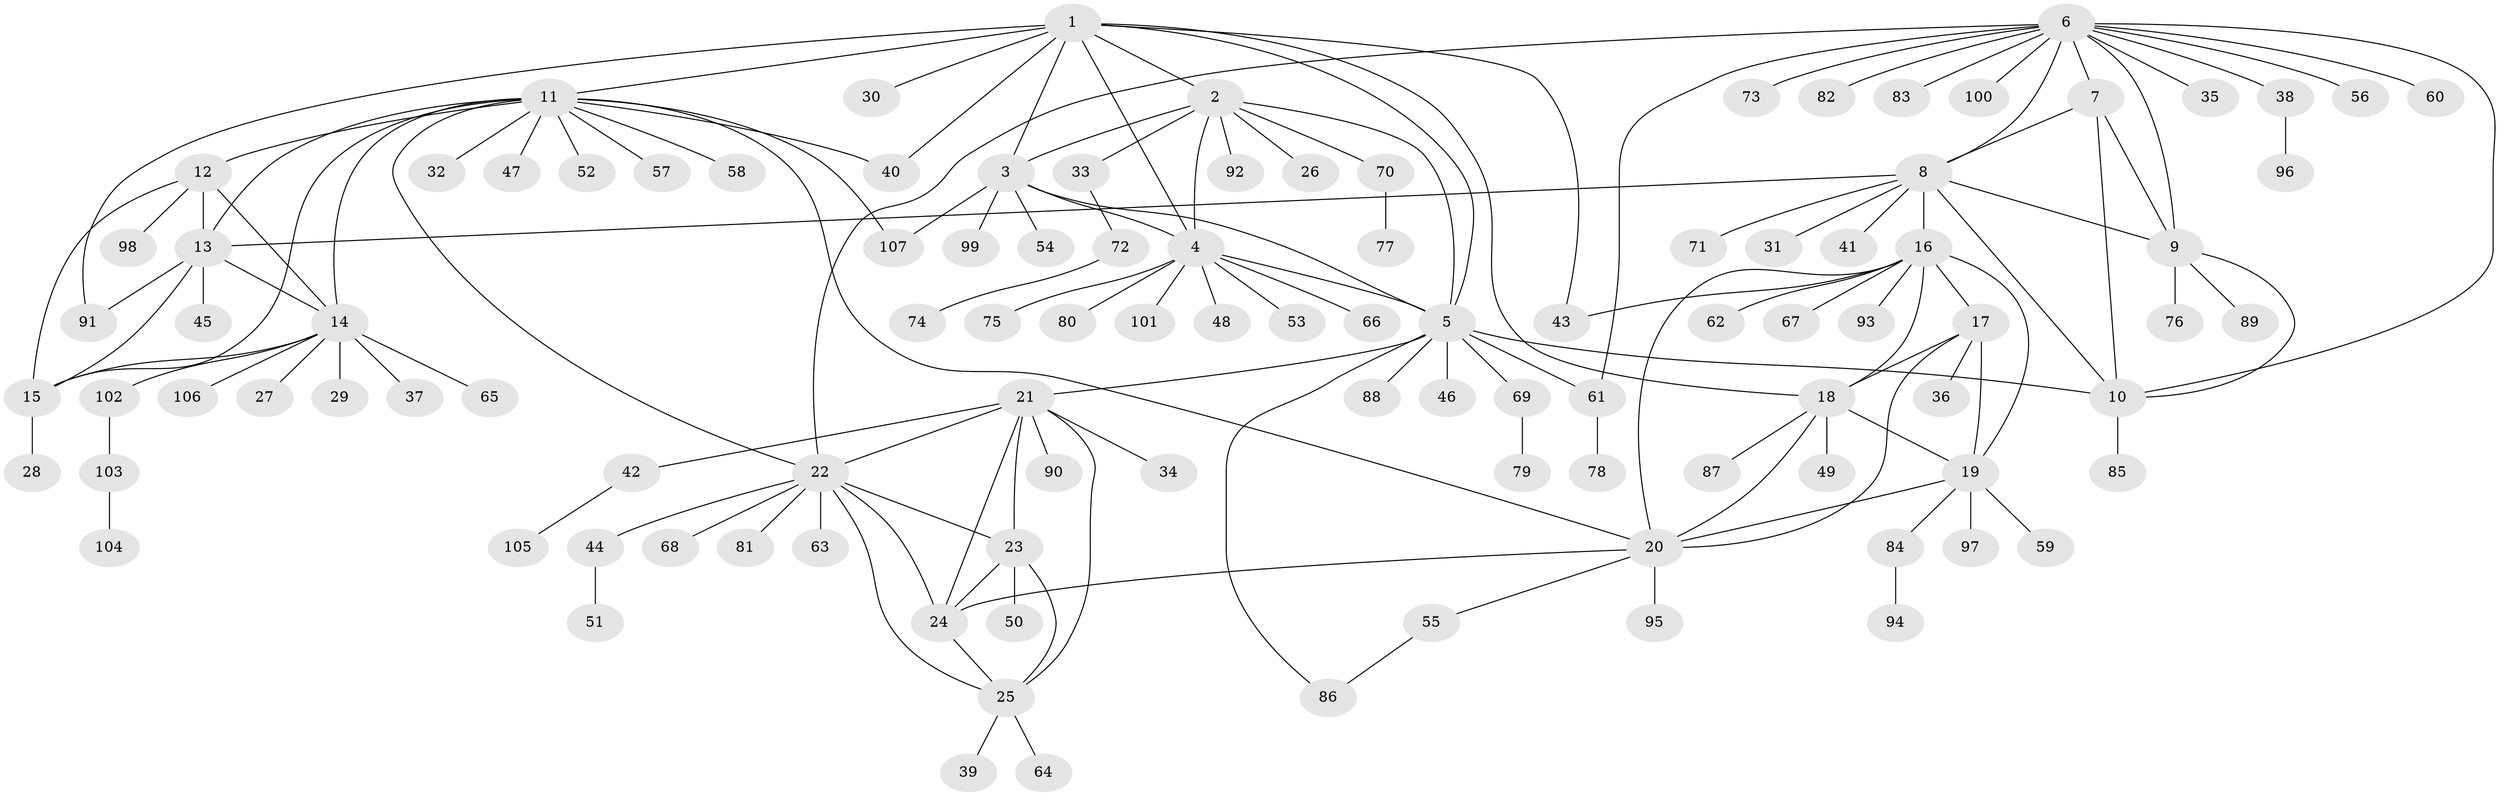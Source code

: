 // coarse degree distribution, {9: 0.036585365853658534, 8: 0.024390243902439025, 6: 0.04878048780487805, 11: 0.012195121951219513, 18: 0.012195121951219513, 3: 0.012195121951219513, 4: 0.06097560975609756, 19: 0.012195121951219513, 7: 0.012195121951219513, 10: 0.012195121951219513, 2: 0.13414634146341464, 1: 0.6219512195121951}
// Generated by graph-tools (version 1.1) at 2025/52/02/27/25 19:52:19]
// undirected, 107 vertices, 148 edges
graph export_dot {
graph [start="1"]
  node [color=gray90,style=filled];
  1;
  2;
  3;
  4;
  5;
  6;
  7;
  8;
  9;
  10;
  11;
  12;
  13;
  14;
  15;
  16;
  17;
  18;
  19;
  20;
  21;
  22;
  23;
  24;
  25;
  26;
  27;
  28;
  29;
  30;
  31;
  32;
  33;
  34;
  35;
  36;
  37;
  38;
  39;
  40;
  41;
  42;
  43;
  44;
  45;
  46;
  47;
  48;
  49;
  50;
  51;
  52;
  53;
  54;
  55;
  56;
  57;
  58;
  59;
  60;
  61;
  62;
  63;
  64;
  65;
  66;
  67;
  68;
  69;
  70;
  71;
  72;
  73;
  74;
  75;
  76;
  77;
  78;
  79;
  80;
  81;
  82;
  83;
  84;
  85;
  86;
  87;
  88;
  89;
  90;
  91;
  92;
  93;
  94;
  95;
  96;
  97;
  98;
  99;
  100;
  101;
  102;
  103;
  104;
  105;
  106;
  107;
  1 -- 2;
  1 -- 3;
  1 -- 4;
  1 -- 5;
  1 -- 11;
  1 -- 18;
  1 -- 30;
  1 -- 40;
  1 -- 43;
  1 -- 91;
  2 -- 3;
  2 -- 4;
  2 -- 5;
  2 -- 26;
  2 -- 33;
  2 -- 70;
  2 -- 92;
  3 -- 4;
  3 -- 5;
  3 -- 54;
  3 -- 99;
  3 -- 107;
  4 -- 5;
  4 -- 48;
  4 -- 53;
  4 -- 66;
  4 -- 75;
  4 -- 80;
  4 -- 101;
  5 -- 10;
  5 -- 21;
  5 -- 46;
  5 -- 61;
  5 -- 69;
  5 -- 86;
  5 -- 88;
  6 -- 7;
  6 -- 8;
  6 -- 9;
  6 -- 10;
  6 -- 22;
  6 -- 35;
  6 -- 38;
  6 -- 56;
  6 -- 60;
  6 -- 61;
  6 -- 73;
  6 -- 82;
  6 -- 83;
  6 -- 100;
  7 -- 8;
  7 -- 9;
  7 -- 10;
  8 -- 9;
  8 -- 10;
  8 -- 13;
  8 -- 16;
  8 -- 31;
  8 -- 41;
  8 -- 71;
  9 -- 10;
  9 -- 76;
  9 -- 89;
  10 -- 85;
  11 -- 12;
  11 -- 13;
  11 -- 14;
  11 -- 15;
  11 -- 20;
  11 -- 22;
  11 -- 32;
  11 -- 40;
  11 -- 47;
  11 -- 52;
  11 -- 57;
  11 -- 58;
  11 -- 107;
  12 -- 13;
  12 -- 14;
  12 -- 15;
  12 -- 98;
  13 -- 14;
  13 -- 15;
  13 -- 45;
  13 -- 91;
  14 -- 15;
  14 -- 27;
  14 -- 29;
  14 -- 37;
  14 -- 65;
  14 -- 102;
  14 -- 106;
  15 -- 28;
  16 -- 17;
  16 -- 18;
  16 -- 19;
  16 -- 20;
  16 -- 43;
  16 -- 62;
  16 -- 67;
  16 -- 93;
  17 -- 18;
  17 -- 19;
  17 -- 20;
  17 -- 36;
  18 -- 19;
  18 -- 20;
  18 -- 49;
  18 -- 87;
  19 -- 20;
  19 -- 59;
  19 -- 84;
  19 -- 97;
  20 -- 24;
  20 -- 55;
  20 -- 95;
  21 -- 22;
  21 -- 23;
  21 -- 24;
  21 -- 25;
  21 -- 34;
  21 -- 42;
  21 -- 90;
  22 -- 23;
  22 -- 24;
  22 -- 25;
  22 -- 44;
  22 -- 63;
  22 -- 68;
  22 -- 81;
  23 -- 24;
  23 -- 25;
  23 -- 50;
  24 -- 25;
  25 -- 39;
  25 -- 64;
  33 -- 72;
  38 -- 96;
  42 -- 105;
  44 -- 51;
  55 -- 86;
  61 -- 78;
  69 -- 79;
  70 -- 77;
  72 -- 74;
  84 -- 94;
  102 -- 103;
  103 -- 104;
}
